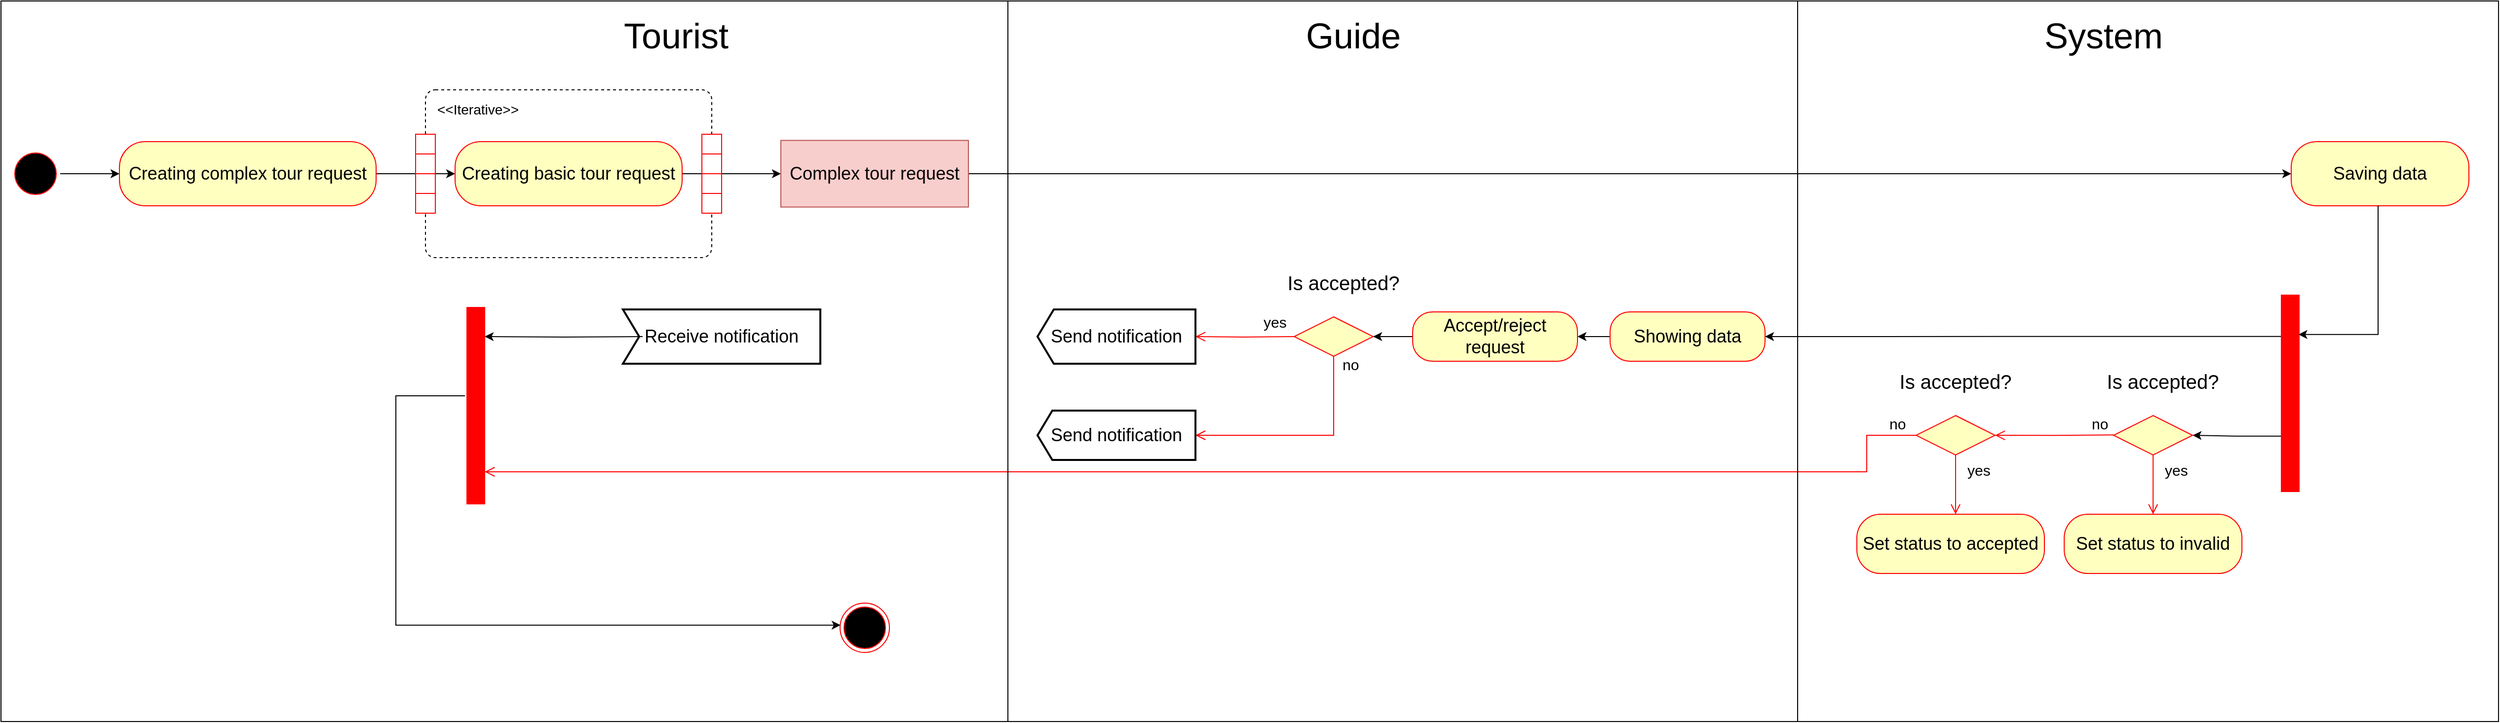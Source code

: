 <mxfile version="24.4.9" type="device">
  <diagram name="Page-1" id="TGwcYlwd-vij2mcF2H3f">
    <mxGraphModel dx="3402" dy="1200" grid="1" gridSize="10" guides="1" tooltips="1" connect="1" arrows="1" fold="1" page="1" pageScale="1" pageWidth="827" pageHeight="1169" math="0" shadow="0">
      <root>
        <mxCell id="0" />
        <mxCell id="1" parent="0" />
        <mxCell id="vUKvJd4QYAiQvOjU886O-36" value="" style="html=1;dashed=0;whiteSpace=wrap;fillColor=none;movable=1;resizable=1;rotatable=1;deletable=1;editable=1;locked=0;connectable=1;" parent="1" vertex="1">
          <mxGeometry x="-240" width="1020" height="730" as="geometry" />
        </mxCell>
        <mxCell id="vUKvJd4QYAiQvOjU886O-3" value="&lt;font style=&quot;font-size: 36px;&quot;&gt;Tourist&lt;/font&gt;" style="text;html=1;align=center;verticalAlign=middle;whiteSpace=wrap;rounded=0;" parent="1" vertex="1">
          <mxGeometry x="414" y="20" width="60" height="30" as="geometry" />
        </mxCell>
        <mxCell id="vUKvJd4QYAiQvOjU886O-4" value="&lt;font style=&quot;font-size: 36px;&quot;&gt;Guide&lt;/font&gt;" style="text;html=1;align=center;verticalAlign=middle;whiteSpace=wrap;rounded=0;" parent="1" vertex="1">
          <mxGeometry x="1100" y="20" width="60" height="30" as="geometry" />
        </mxCell>
        <mxCell id="vUKvJd4QYAiQvOjU886O-5" value="&lt;font style=&quot;font-size: 36px;&quot;&gt;System&lt;/font&gt;" style="text;html=1;align=center;verticalAlign=middle;whiteSpace=wrap;rounded=0;" parent="1" vertex="1">
          <mxGeometry x="1860" y="20" width="60" height="30" as="geometry" />
        </mxCell>
        <mxCell id="vUKvJd4QYAiQvOjU886O-13" value="" style="edgeStyle=orthogonalEdgeStyle;rounded=0;orthogonalLoop=1;jettySize=auto;html=1;" parent="1" source="vUKvJd4QYAiQvOjU886O-7" target="vUKvJd4QYAiQvOjU886O-10" edge="1">
          <mxGeometry relative="1" as="geometry" />
        </mxCell>
        <mxCell id="vUKvJd4QYAiQvOjU886O-7" value="" style="ellipse;html=1;shape=startState;fillColor=#000000;strokeColor=#ff0000;" parent="1" vertex="1">
          <mxGeometry x="-230" y="150" width="50" height="50" as="geometry" />
        </mxCell>
        <mxCell id="vUKvJd4QYAiQvOjU886O-19" value="" style="edgeStyle=orthogonalEdgeStyle;rounded=0;orthogonalLoop=1;jettySize=auto;html=1;" parent="1" source="vUKvJd4QYAiQvOjU886O-10" target="vUKvJd4QYAiQvOjU886O-18" edge="1">
          <mxGeometry relative="1" as="geometry" />
        </mxCell>
        <mxCell id="vUKvJd4QYAiQvOjU886O-10" value="&lt;font style=&quot;font-size: 18px;&quot;&gt;Creating complex tour request&lt;/font&gt;" style="rounded=1;whiteSpace=wrap;html=1;arcSize=40;fontColor=#000000;fillColor=#ffffc0;strokeColor=#ff0000;" parent="1" vertex="1">
          <mxGeometry x="-120" y="142.5" width="260" height="65" as="geometry" />
        </mxCell>
        <mxCell id="vUKvJd4QYAiQvOjU886O-14" value="" style="ellipse;html=1;shape=endState;fillColor=#000000;strokeColor=#ff0000;" parent="1" vertex="1">
          <mxGeometry x="610" y="610" width="50" height="50" as="geometry" />
        </mxCell>
        <mxCell id="vUKvJd4QYAiQvOjU886O-15" value="" style="rhombus;whiteSpace=wrap;html=1;fontColor=#000000;fillColor=#ffffc0;strokeColor=#ff0000;" parent="1" vertex="1">
          <mxGeometry x="1070" y="320" width="80" height="40" as="geometry" />
        </mxCell>
        <mxCell id="vUKvJd4QYAiQvOjU886O-16" value="&lt;font style=&quot;font-size: 15px;&quot;&gt;no&lt;/font&gt;" style="edgeStyle=orthogonalEdgeStyle;html=1;align=left;verticalAlign=bottom;endArrow=open;endSize=8;strokeColor=#ff0000;rounded=0;entryX=0;entryY=0.5;entryDx=0;entryDy=0;entryPerimeter=0;" parent="1" target="vUKvJd4QYAiQvOjU886O-56" edge="1">
          <mxGeometry x="-1" y="62" relative="1" as="geometry">
            <mxPoint x="1140" y="340" as="targetPoint" />
            <mxPoint x="1070" y="340" as="sourcePoint" />
            <mxPoint x="46" y="-22" as="offset" />
          </mxGeometry>
        </mxCell>
        <mxCell id="vUKvJd4QYAiQvOjU886O-17" value="&lt;font style=&quot;font-size: 15px;&quot;&gt;yes&lt;/font&gt;" style="edgeStyle=orthogonalEdgeStyle;html=1;align=left;verticalAlign=top;endArrow=open;endSize=8;strokeColor=#ff0000;rounded=0;entryX=0;entryY=0.5;entryDx=0;entryDy=0;entryPerimeter=0;" parent="1" source="vUKvJd4QYAiQvOjU886O-15" edge="1" target="vUKvJd4QYAiQvOjU886O-52">
          <mxGeometry x="-1" y="-89" relative="1" as="geometry">
            <mxPoint x="1110" y="420" as="targetPoint" />
            <mxPoint x="16" y="-50" as="offset" />
            <Array as="points">
              <mxPoint x="1110" y="440" />
            </Array>
          </mxGeometry>
        </mxCell>
        <mxCell id="vUKvJd4QYAiQvOjU886O-29" value="&lt;font style=&quot;font-size: 14px;&quot;&gt;&amp;lt;&amp;lt;Iterative&amp;gt;&amp;gt;&lt;/font&gt;" style="dashed=1;rounded=1;absoluteArcSize=1;arcSize=20;html=1;verticalAlign=top;align=left;spacingTop=5;spacingLeft=10;whiteSpace=wrap;fillColor=none;" parent="1" vertex="1">
          <mxGeometry x="190" y="90" width="290" height="170" as="geometry" />
        </mxCell>
        <mxCell id="vUKvJd4QYAiQvOjU886O-32" style="edgeStyle=orthogonalEdgeStyle;rounded=0;orthogonalLoop=1;jettySize=auto;html=1;entryX=0;entryY=0.5;entryDx=0;entryDy=0;" parent="1" source="vUKvJd4QYAiQvOjU886O-18" target="vUKvJd4QYAiQvOjU886O-33" edge="1">
          <mxGeometry relative="1" as="geometry">
            <mxPoint x="480" y="175" as="targetPoint" />
          </mxGeometry>
        </mxCell>
        <mxCell id="vUKvJd4QYAiQvOjU886O-18" value="&lt;font style=&quot;font-size: 18px;&quot;&gt;Creating basic tour request&lt;/font&gt;" style="rounded=1;whiteSpace=wrap;html=1;arcSize=40;fontColor=#000000;fillColor=#ffffc0;strokeColor=#ff0000;" parent="1" vertex="1">
          <mxGeometry x="220" y="142.5" width="230" height="65" as="geometry" />
        </mxCell>
        <mxCell id="vUKvJd4QYAiQvOjU886O-20" value="" style="rounded=0;whiteSpace=wrap;html=1;gradientColor=none;fillColor=default;strokeColor=#ff0000;" parent="1" vertex="1">
          <mxGeometry x="180" y="155" width="20" height="20" as="geometry" />
        </mxCell>
        <mxCell id="vUKvJd4QYAiQvOjU886O-22" value="" style="rounded=0;whiteSpace=wrap;html=1;gradientColor=none;fillColor=default;strokeColor=#ff0000;" parent="1" vertex="1">
          <mxGeometry x="180" y="175" width="20" height="20" as="geometry" />
        </mxCell>
        <mxCell id="vUKvJd4QYAiQvOjU886O-23" value="" style="rounded=0;whiteSpace=wrap;html=1;gradientColor=none;fillColor=default;strokeColor=#ff0000;" parent="1" vertex="1">
          <mxGeometry x="180" y="195" width="20" height="20" as="geometry" />
        </mxCell>
        <mxCell id="vUKvJd4QYAiQvOjU886O-24" value="" style="rounded=0;whiteSpace=wrap;html=1;gradientColor=none;fillColor=default;strokeColor=#ff0000;" parent="1" vertex="1">
          <mxGeometry x="180" y="135" width="20" height="20" as="geometry" />
        </mxCell>
        <mxCell id="vUKvJd4QYAiQvOjU886O-25" value="" style="rounded=0;whiteSpace=wrap;html=1;gradientColor=none;fillColor=default;strokeColor=#ff0000;" parent="1" vertex="1">
          <mxGeometry x="470" y="155" width="20" height="20" as="geometry" />
        </mxCell>
        <mxCell id="vUKvJd4QYAiQvOjU886O-26" value="" style="rounded=0;whiteSpace=wrap;html=1;gradientColor=none;fillColor=default;strokeColor=#ff0000;" parent="1" vertex="1">
          <mxGeometry x="470" y="175" width="20" height="20" as="geometry" />
        </mxCell>
        <mxCell id="vUKvJd4QYAiQvOjU886O-27" value="" style="rounded=0;whiteSpace=wrap;html=1;gradientColor=none;fillColor=default;strokeColor=#ff0000;" parent="1" vertex="1">
          <mxGeometry x="470" y="195" width="20" height="20" as="geometry" />
        </mxCell>
        <mxCell id="vUKvJd4QYAiQvOjU886O-28" value="" style="rounded=0;whiteSpace=wrap;html=1;gradientColor=none;fillColor=default;strokeColor=#ff0000;" parent="1" vertex="1">
          <mxGeometry x="470" y="135" width="20" height="20" as="geometry" />
        </mxCell>
        <mxCell id="vUKvJd4QYAiQvOjU886O-43" value="" style="edgeStyle=orthogonalEdgeStyle;rounded=0;orthogonalLoop=1;jettySize=auto;html=1;" parent="1" source="vUKvJd4QYAiQvOjU886O-33" target="vUKvJd4QYAiQvOjU886O-41" edge="1">
          <mxGeometry relative="1" as="geometry" />
        </mxCell>
        <mxCell id="vUKvJd4QYAiQvOjU886O-33" value="&lt;font style=&quot;font-size: 18px;&quot;&gt;Complex tour request&lt;/font&gt;" style="html=1;align=center;verticalAlign=middle;rounded=0;absoluteArcSize=1;arcSize=10;dashed=0;whiteSpace=wrap;fillColor=#f8cecc;strokeColor=#b85450;" parent="1" vertex="1">
          <mxGeometry x="550" y="141.25" width="190" height="67.5" as="geometry" />
        </mxCell>
        <mxCell id="vUKvJd4QYAiQvOjU886O-41" value="&lt;font style=&quot;font-size: 18px;&quot;&gt;Saving data&lt;/font&gt;" style="rounded=1;whiteSpace=wrap;html=1;arcSize=40;fontColor=#000000;fillColor=#ffffc0;strokeColor=#ff0000;" parent="1" vertex="1">
          <mxGeometry x="2080" y="142.5" width="180" height="65" as="geometry" />
        </mxCell>
        <mxCell id="vUKvJd4QYAiQvOjU886O-49" style="edgeStyle=orthogonalEdgeStyle;rounded=0;orthogonalLoop=1;jettySize=auto;html=1;entryX=1;entryY=0.5;entryDx=0;entryDy=0;exitX=0.788;exitY=0.407;exitDx=0;exitDy=0;exitPerimeter=0;" parent="1" source="vUKvJd4QYAiQvOjU886O-44" target="vUKvJd4QYAiQvOjU886O-47" edge="1">
          <mxGeometry relative="1" as="geometry">
            <mxPoint x="1690" y="340.0" as="sourcePoint" />
            <mxPoint x="1320.0" y="350" as="targetPoint" />
            <Array as="points" />
          </mxGeometry>
        </mxCell>
        <mxCell id="vUKvJd4QYAiQvOjU886O-72" style="edgeStyle=orthogonalEdgeStyle;rounded=0;orthogonalLoop=1;jettySize=auto;html=1;entryX=1;entryY=0.5;entryDx=0;entryDy=0;exitX=0.283;exitY=0.453;exitDx=0;exitDy=0;exitPerimeter=0;" parent="1" source="vUKvJd4QYAiQvOjU886O-44" target="vUKvJd4QYAiQvOjU886O-68" edge="1">
          <mxGeometry relative="1" as="geometry" />
        </mxCell>
        <mxCell id="vUKvJd4QYAiQvOjU886O-44" value="" style="shape=line;html=1;strokeWidth=19;strokeColor=#ff0000;flipV=1;flipH=1;direction=south;" parent="1" vertex="1">
          <mxGeometry x="2068" y="297.5" width="22" height="200" as="geometry" />
        </mxCell>
        <mxCell id="vUKvJd4QYAiQvOjU886O-46" style="edgeStyle=orthogonalEdgeStyle;rounded=0;orthogonalLoop=1;jettySize=auto;html=1;entryX=0.798;entryY=0.877;entryDx=0;entryDy=0;entryPerimeter=0;" parent="1" source="vUKvJd4QYAiQvOjU886O-41" target="vUKvJd4QYAiQvOjU886O-44" edge="1">
          <mxGeometry relative="1" as="geometry">
            <Array as="points">
              <mxPoint x="2168" y="337.5" />
            </Array>
          </mxGeometry>
        </mxCell>
        <mxCell id="gtN8ZMNGyt-OdePMolXq-3" value="" style="edgeStyle=orthogonalEdgeStyle;rounded=0;orthogonalLoop=1;jettySize=auto;html=1;" parent="1" source="vUKvJd4QYAiQvOjU886O-47" target="vUKvJd4QYAiQvOjU886O-54" edge="1">
          <mxGeometry relative="1" as="geometry" />
        </mxCell>
        <mxCell id="vUKvJd4QYAiQvOjU886O-47" value="&lt;font style=&quot;font-size: 18px;&quot;&gt;Showing data&lt;/font&gt;" style="rounded=1;whiteSpace=wrap;html=1;arcSize=40;fontColor=#000000;fillColor=#ffffc0;strokeColor=#ff0000;" parent="1" vertex="1">
          <mxGeometry x="1390" y="315" width="157" height="50" as="geometry" />
        </mxCell>
        <mxCell id="vUKvJd4QYAiQvOjU886O-52" value="&lt;font style=&quot;font-size: 18px;&quot;&gt;Send notification&lt;/font&gt;" style="html=1;shape=mxgraph.sysml.sendSigAct;strokeWidth=2;whiteSpace=wrap;align=center;direction=west;" parent="1" vertex="1">
          <mxGeometry x="810" y="415" width="160" height="50" as="geometry" />
        </mxCell>
        <mxCell id="vUKvJd4QYAiQvOjU886O-53" value="&lt;font style=&quot;font-size: 20px;&quot;&gt;Is accepted?&lt;/font&gt;" style="text;html=1;align=center;verticalAlign=middle;whiteSpace=wrap;rounded=0;" parent="1" vertex="1">
          <mxGeometry x="1059.93" y="270" width="120.07" height="30" as="geometry" />
        </mxCell>
        <mxCell id="gtN8ZMNGyt-OdePMolXq-2" value="" style="edgeStyle=orthogonalEdgeStyle;rounded=0;orthogonalLoop=1;jettySize=auto;html=1;" parent="1" source="vUKvJd4QYAiQvOjU886O-54" target="vUKvJd4QYAiQvOjU886O-15" edge="1">
          <mxGeometry relative="1" as="geometry" />
        </mxCell>
        <mxCell id="vUKvJd4QYAiQvOjU886O-54" value="&lt;font style=&quot;font-size: 18px;&quot;&gt;Accept/reject request&lt;/font&gt;" style="rounded=1;whiteSpace=wrap;html=1;arcSize=40;fontColor=#000000;fillColor=#ffffc0;strokeColor=#ff0000;" parent="1" vertex="1">
          <mxGeometry x="1190" y="315" width="167" height="50" as="geometry" />
        </mxCell>
        <mxCell id="vUKvJd4QYAiQvOjU886O-56" value="&lt;font style=&quot;font-size: 18px;&quot;&gt;Send notification&lt;/font&gt;" style="html=1;shape=mxgraph.sysml.sendSigAct;strokeWidth=2;whiteSpace=wrap;align=center;direction=west;" parent="1" vertex="1">
          <mxGeometry x="810" y="312.5" width="160" height="55" as="geometry" />
        </mxCell>
        <mxCell id="vUKvJd4QYAiQvOjU886O-58" value="&lt;font style=&quot;font-size: 18px;&quot;&gt;Receive notification&lt;/font&gt;" style="html=1;shape=mxgraph.sysml.accEvent;strokeWidth=2;whiteSpace=wrap;align=center;" parent="1" vertex="1">
          <mxGeometry x="390" y="312.5" width="200" height="55" as="geometry" />
        </mxCell>
        <mxCell id="vUKvJd4QYAiQvOjU886O-90" style="edgeStyle=orthogonalEdgeStyle;rounded=0;orthogonalLoop=1;jettySize=auto;html=1;entryX=0.01;entryY=0.447;entryDx=0;entryDy=0;entryPerimeter=0;" parent="1" source="vUKvJd4QYAiQvOjU886O-66" target="vUKvJd4QYAiQvOjU886O-14" edge="1">
          <mxGeometry relative="1" as="geometry">
            <mxPoint x="550" y="835" as="targetPoint" />
            <mxPoint x="160" y="400.0" as="sourcePoint" />
            <Array as="points">
              <mxPoint x="160" y="400" />
              <mxPoint x="160" y="632" />
            </Array>
          </mxGeometry>
        </mxCell>
        <mxCell id="vUKvJd4QYAiQvOjU886O-66" value="" style="shape=line;html=1;strokeWidth=19;strokeColor=#ff0000;flipV=1;flipH=1;direction=south;" parent="1" vertex="1">
          <mxGeometry x="230" y="310" width="22" height="200" as="geometry" />
        </mxCell>
        <mxCell id="vUKvJd4QYAiQvOjU886O-67" style="edgeStyle=orthogonalEdgeStyle;rounded=0;orthogonalLoop=1;jettySize=auto;html=1;entryX=0.85;entryY=0.909;entryDx=0;entryDy=0;entryPerimeter=0;" parent="1" target="vUKvJd4QYAiQvOjU886O-66" edge="1">
          <mxGeometry relative="1" as="geometry">
            <mxPoint x="410" y="340" as="sourcePoint" />
          </mxGeometry>
        </mxCell>
        <mxCell id="vUKvJd4QYAiQvOjU886O-68" value="" style="rhombus;whiteSpace=wrap;html=1;fontColor=#000000;fillColor=#ffffc0;strokeColor=#ff0000;" parent="1" vertex="1">
          <mxGeometry x="1900.07" y="420" width="80" height="40" as="geometry" />
        </mxCell>
        <mxCell id="vUKvJd4QYAiQvOjU886O-69" value="&lt;font style=&quot;font-size: 15px;&quot;&gt;no&lt;/font&gt;" style="edgeStyle=orthogonalEdgeStyle;html=1;align=left;verticalAlign=bottom;endArrow=open;endSize=8;strokeColor=#ff0000;rounded=0;entryX=1;entryY=0.5;entryDx=0;entryDy=0;" parent="1" target="vUKvJd4QYAiQvOjU886O-80" edge="1">
          <mxGeometry x="-0.599" relative="1" as="geometry">
            <mxPoint x="1799.996" y="439.667" as="targetPoint" />
            <mxPoint x="1900.07" y="439.63" as="sourcePoint" />
            <mxPoint as="offset" />
          </mxGeometry>
        </mxCell>
        <mxCell id="vUKvJd4QYAiQvOjU886O-70" value="&lt;font style=&quot;font-size: 15px;&quot;&gt;yes&lt;/font&gt;" style="edgeStyle=orthogonalEdgeStyle;html=1;align=left;verticalAlign=top;endArrow=open;endSize=8;strokeColor=#ff0000;rounded=0;" parent="1" source="vUKvJd4QYAiQvOjU886O-68" edge="1">
          <mxGeometry x="-1.0" y="10" relative="1" as="geometry">
            <mxPoint x="1940.07" y="520" as="targetPoint" />
            <mxPoint as="offset" />
          </mxGeometry>
        </mxCell>
        <mxCell id="vUKvJd4QYAiQvOjU886O-71" value="&lt;font style=&quot;font-size: 20px;&quot;&gt;Is accepted?&lt;/font&gt;" style="text;html=1;align=center;verticalAlign=middle;whiteSpace=wrap;rounded=0;" parent="1" vertex="1">
          <mxGeometry x="1890" y="370" width="120.07" height="30" as="geometry" />
        </mxCell>
        <mxCell id="vUKvJd4QYAiQvOjU886O-73" value="&lt;font style=&quot;font-size: 18px;&quot;&gt;Set status to invalid&lt;/font&gt;" style="rounded=1;whiteSpace=wrap;html=1;arcSize=40;fontColor=#000000;fillColor=#ffffc0;strokeColor=#ff0000;" parent="1" vertex="1">
          <mxGeometry x="1850.07" y="520" width="180" height="60" as="geometry" />
        </mxCell>
        <mxCell id="vUKvJd4QYAiQvOjU886O-80" value="" style="rhombus;whiteSpace=wrap;html=1;fontColor=#000000;fillColor=#ffffc0;strokeColor=#ff0000;" parent="1" vertex="1">
          <mxGeometry x="1700" y="420" width="80" height="40" as="geometry" />
        </mxCell>
        <mxCell id="vUKvJd4QYAiQvOjU886O-82" value="&lt;font style=&quot;font-size: 15px;&quot;&gt;yes&lt;/font&gt;" style="edgeStyle=orthogonalEdgeStyle;html=1;align=left;verticalAlign=top;endArrow=open;endSize=8;strokeColor=#ff0000;rounded=0;" parent="1" source="vUKvJd4QYAiQvOjU886O-80" edge="1">
          <mxGeometry x="-1.0" y="10" relative="1" as="geometry">
            <mxPoint x="1740" y="520" as="targetPoint" />
            <mxPoint as="offset" />
          </mxGeometry>
        </mxCell>
        <mxCell id="vUKvJd4QYAiQvOjU886O-83" value="&lt;font style=&quot;font-size: 20px;&quot;&gt;Is accepted?&lt;/font&gt;" style="text;html=1;align=center;verticalAlign=middle;whiteSpace=wrap;rounded=0;" parent="1" vertex="1">
          <mxGeometry x="1679.97" y="370" width="120.07" height="30" as="geometry" />
        </mxCell>
        <mxCell id="vUKvJd4QYAiQvOjU886O-84" value="&lt;font style=&quot;font-size: 18px;&quot;&gt;Set status to accepted&lt;/font&gt;" style="rounded=1;whiteSpace=wrap;html=1;arcSize=40;fontColor=#000000;fillColor=#ffffc0;strokeColor=#ff0000;" parent="1" vertex="1">
          <mxGeometry x="1640" y="520" width="190" height="60" as="geometry" />
        </mxCell>
        <mxCell id="vUKvJd4QYAiQvOjU886O-81" value="&lt;font style=&quot;font-size: 15px;&quot;&gt;no&lt;/font&gt;" style="edgeStyle=orthogonalEdgeStyle;html=1;align=left;verticalAlign=bottom;endArrow=open;endSize=8;strokeColor=#ff0000;rounded=0;" parent="1" edge="1">
          <mxGeometry x="-0.96" relative="1" as="geometry">
            <mxPoint x="250" y="477" as="targetPoint" />
            <mxPoint x="1700" y="440" as="sourcePoint" />
            <mxPoint as="offset" />
            <Array as="points">
              <mxPoint x="1650" y="440" />
              <mxPoint x="1650" y="477" />
            </Array>
          </mxGeometry>
        </mxCell>
        <mxCell id="vUKvJd4QYAiQvOjU886O-86" value="" style="html=1;dashed=0;whiteSpace=wrap;fillColor=none;movable=1;resizable=1;rotatable=1;deletable=1;editable=1;locked=0;connectable=1;" parent="1" vertex="1">
          <mxGeometry x="780" width="800" height="730" as="geometry" />
        </mxCell>
        <mxCell id="vUKvJd4QYAiQvOjU886O-87" value="" style="html=1;dashed=0;whiteSpace=wrap;fillColor=none;movable=1;resizable=1;rotatable=1;deletable=1;editable=1;locked=0;connectable=1;" parent="1" vertex="1">
          <mxGeometry x="1580" width="710" height="730" as="geometry" />
        </mxCell>
      </root>
    </mxGraphModel>
  </diagram>
</mxfile>
